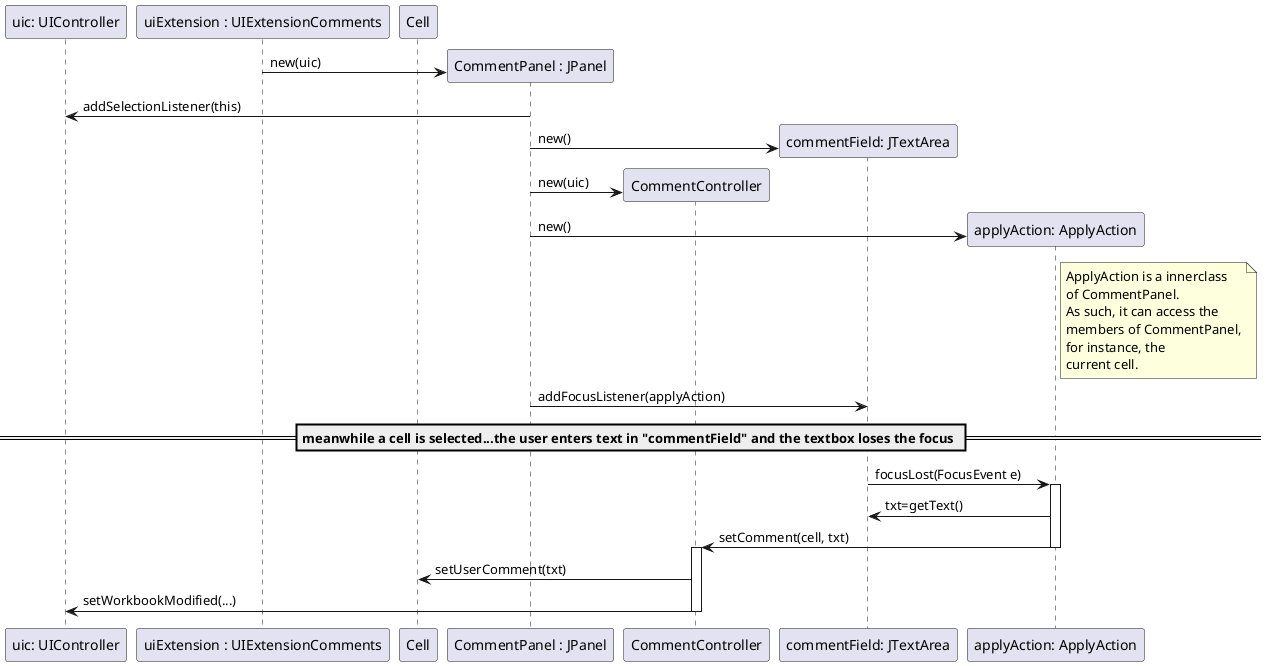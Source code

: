 @startuml doc-files/core02_01_design3.png
    participant "uic: UIController" as uic
    participant "uiExtension : UIExtensionComments" as UIExt
    participant "Cell" as cell
    participant "CommentPanel : JPanel" as cp
    participant "CommentController" as ctrl
    participant "commentField: JTextArea" as commentField
    participant "applyAction: ApplyAction" as applyAction

    create cp
    UIExt -> cp :  new(uic) 

    cp -> uic : addSelectionListener(this)
    
    create commentField
    cp -> commentField: new()

    create ctrl
    cp -> ctrl : new(uic)

    create applyAction
    cp -> applyAction : new()

    note right of applyAction
        ApplyAction is a innerclass 
        of CommentPanel.
        As such, it can access the 
        members of CommentPanel,
        for instance, the
        current cell.
    end note

    cp -> commentField : addFocusListener(applyAction)

    == meanwhile a cell is selected...the user enters text in "commentField" and the textbox loses the focus ==


    commentField -> applyAction : focusLost(FocusEvent e)
    activate applyAction
    applyAction -> commentField : txt=getText()
    applyAction -> ctrl : setComment(cell, txt)
    deactivate applyAction

    activate ctrl
    ctrl -> cell : setUserComment(txt)
    ctrl -> uic : setWorkbookModified(...)
    deactivate ctrl

@enduml